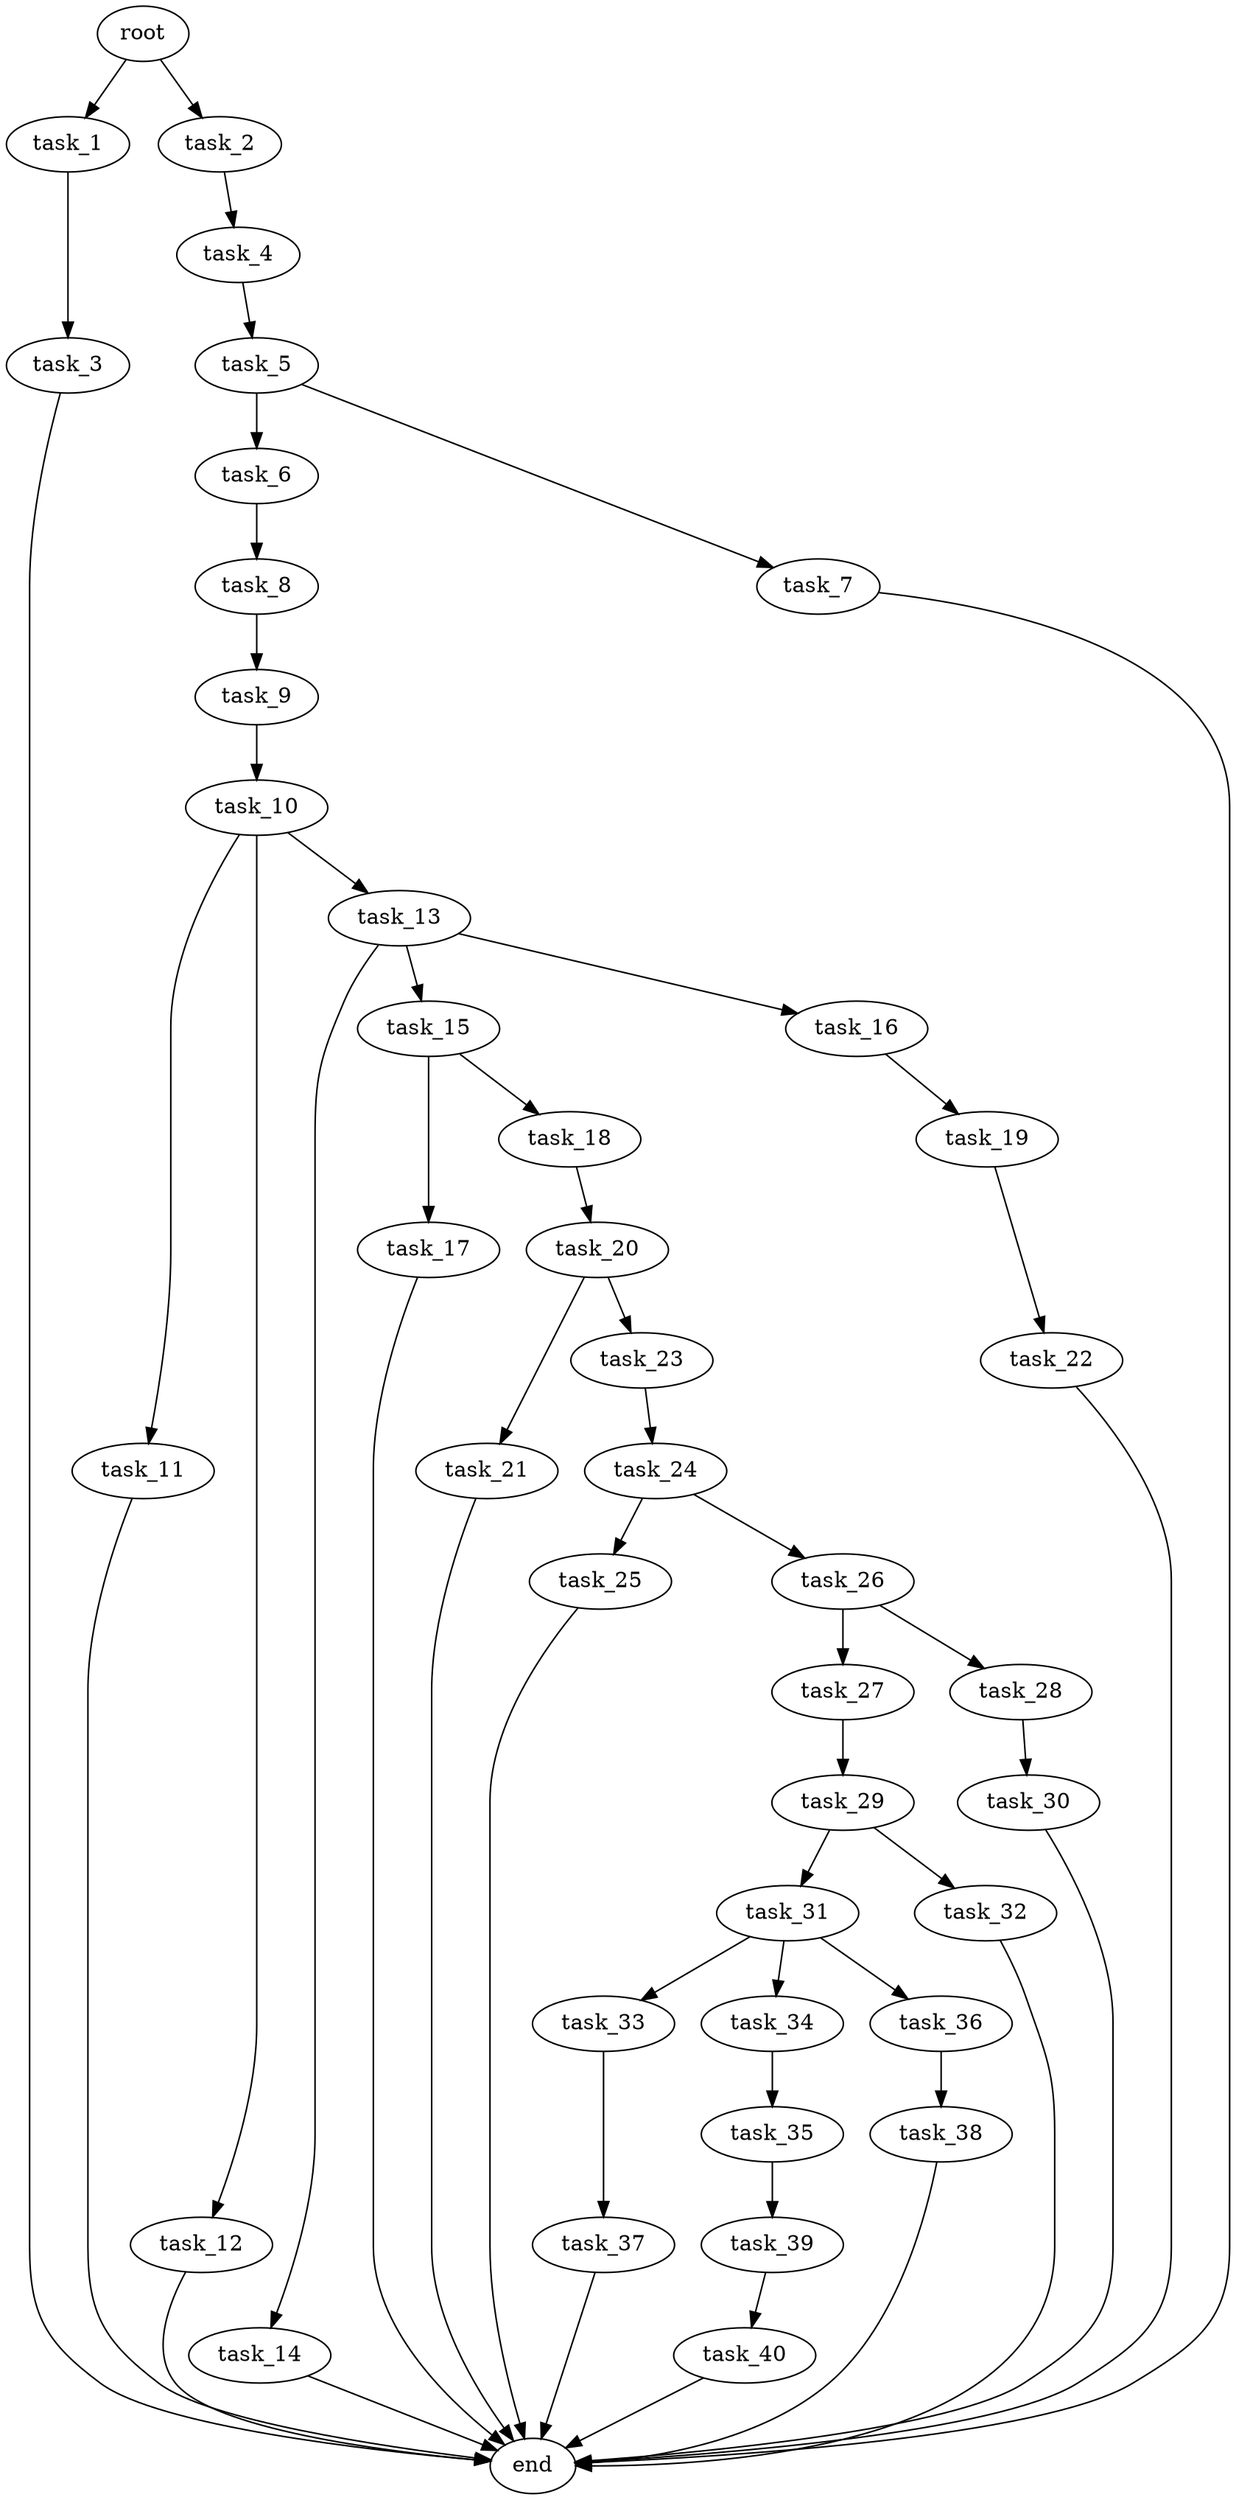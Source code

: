 digraph G {
  root [size="0.000000e+00"];
  task_1 [size="1.518722e+09"];
  task_2 [size="2.073249e+09"];
  task_3 [size="1.181674e+09"];
  task_4 [size="6.868173e+09"];
  task_5 [size="7.004320e+09"];
  task_6 [size="4.603987e+09"];
  task_7 [size="4.666062e+09"];
  task_8 [size="6.602168e+09"];
  task_9 [size="5.359811e+08"];
  task_10 [size="6.058767e+09"];
  task_11 [size="7.460465e+09"];
  task_12 [size="8.932766e+08"];
  task_13 [size="1.127983e+09"];
  task_14 [size="4.027560e+09"];
  task_15 [size="1.295895e+09"];
  task_16 [size="1.807889e+09"];
  task_17 [size="1.210447e+09"];
  task_18 [size="7.216985e+09"];
  task_19 [size="4.465464e+09"];
  task_20 [size="7.230271e+09"];
  task_21 [size="6.617515e+09"];
  task_22 [size="9.255381e+09"];
  task_23 [size="7.599760e+09"];
  task_24 [size="9.324092e+09"];
  task_25 [size="1.980315e+09"];
  task_26 [size="6.230117e+09"];
  task_27 [size="7.297080e+09"];
  task_28 [size="3.711932e+08"];
  task_29 [size="5.719267e+09"];
  task_30 [size="4.315054e+09"];
  task_31 [size="3.373795e+09"];
  task_32 [size="5.361948e+09"];
  task_33 [size="6.603712e+09"];
  task_34 [size="4.553977e+09"];
  task_35 [size="8.768848e+09"];
  task_36 [size="8.112781e+09"];
  task_37 [size="7.766711e+09"];
  task_38 [size="1.037192e+09"];
  task_39 [size="7.643836e+09"];
  task_40 [size="2.821168e+09"];
  end [size="0.000000e+00"];

  root -> task_1 [size="1.000000e-12"];
  root -> task_2 [size="1.000000e-12"];
  task_1 -> task_3 [size="1.181674e+08"];
  task_2 -> task_4 [size="6.868173e+08"];
  task_3 -> end [size="1.000000e-12"];
  task_4 -> task_5 [size="7.004320e+08"];
  task_5 -> task_6 [size="4.603987e+08"];
  task_5 -> task_7 [size="4.666062e+08"];
  task_6 -> task_8 [size="6.602168e+08"];
  task_7 -> end [size="1.000000e-12"];
  task_8 -> task_9 [size="5.359811e+07"];
  task_9 -> task_10 [size="6.058767e+08"];
  task_10 -> task_11 [size="7.460465e+08"];
  task_10 -> task_12 [size="8.932766e+07"];
  task_10 -> task_13 [size="1.127983e+08"];
  task_11 -> end [size="1.000000e-12"];
  task_12 -> end [size="1.000000e-12"];
  task_13 -> task_14 [size="4.027560e+08"];
  task_13 -> task_15 [size="1.295895e+08"];
  task_13 -> task_16 [size="1.807889e+08"];
  task_14 -> end [size="1.000000e-12"];
  task_15 -> task_17 [size="1.210447e+08"];
  task_15 -> task_18 [size="7.216985e+08"];
  task_16 -> task_19 [size="4.465464e+08"];
  task_17 -> end [size="1.000000e-12"];
  task_18 -> task_20 [size="7.230271e+08"];
  task_19 -> task_22 [size="9.255381e+08"];
  task_20 -> task_21 [size="6.617515e+08"];
  task_20 -> task_23 [size="7.599760e+08"];
  task_21 -> end [size="1.000000e-12"];
  task_22 -> end [size="1.000000e-12"];
  task_23 -> task_24 [size="9.324092e+08"];
  task_24 -> task_25 [size="1.980315e+08"];
  task_24 -> task_26 [size="6.230117e+08"];
  task_25 -> end [size="1.000000e-12"];
  task_26 -> task_27 [size="7.297080e+08"];
  task_26 -> task_28 [size="3.711932e+07"];
  task_27 -> task_29 [size="5.719267e+08"];
  task_28 -> task_30 [size="4.315054e+08"];
  task_29 -> task_31 [size="3.373795e+08"];
  task_29 -> task_32 [size="5.361948e+08"];
  task_30 -> end [size="1.000000e-12"];
  task_31 -> task_33 [size="6.603712e+08"];
  task_31 -> task_34 [size="4.553977e+08"];
  task_31 -> task_36 [size="8.112781e+08"];
  task_32 -> end [size="1.000000e-12"];
  task_33 -> task_37 [size="7.766711e+08"];
  task_34 -> task_35 [size="8.768848e+08"];
  task_35 -> task_39 [size="7.643836e+08"];
  task_36 -> task_38 [size="1.037192e+08"];
  task_37 -> end [size="1.000000e-12"];
  task_38 -> end [size="1.000000e-12"];
  task_39 -> task_40 [size="2.821168e+08"];
  task_40 -> end [size="1.000000e-12"];
}

